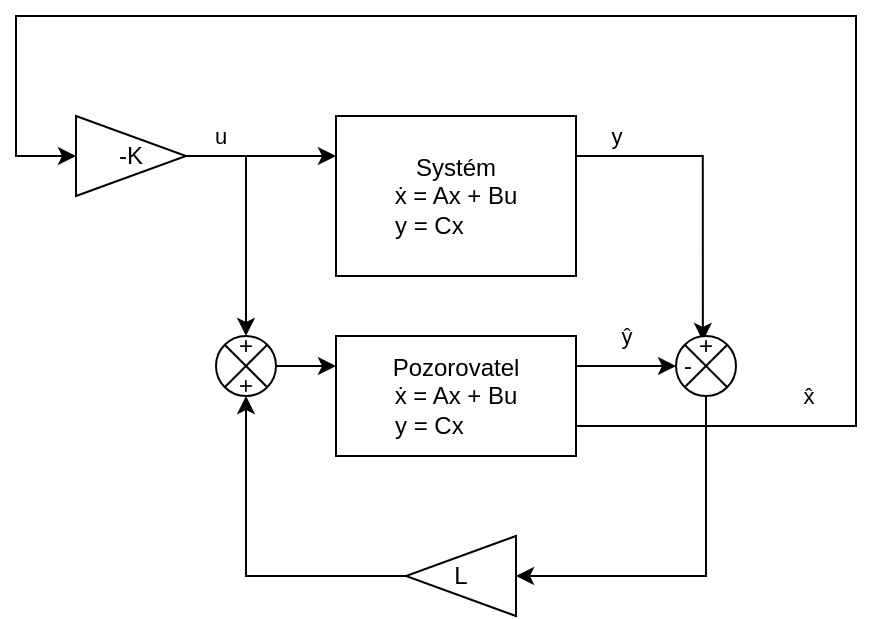 <mxfile version="20.2.3" type="device"><diagram id="0vtABBlecuMurkdcelyp" name="Page-1"><mxGraphModel dx="687" dy="375" grid="1" gridSize="10" guides="1" tooltips="1" connect="1" arrows="1" fold="1" page="1" pageScale="1" pageWidth="850" pageHeight="1100" math="0" shadow="0"><root><mxCell id="0"/><mxCell id="1" parent="0"/><mxCell id="2rAEzdnfbdEEVwT5SHV3-30" value="ŷ" style="edgeStyle=orthogonalEdgeStyle;rounded=0;orthogonalLoop=1;jettySize=auto;html=1;exitX=1;exitY=0.25;exitDx=0;exitDy=0;entryX=0;entryY=0.5;entryDx=0;entryDy=0;" parent="1" source="2rAEzdnfbdEEVwT5SHV3-2" target="2rAEzdnfbdEEVwT5SHV3-52" edge="1"><mxGeometry y="15" relative="1" as="geometry"><mxPoint x="360.0" y="255" as="targetPoint"/><Array as="points"><mxPoint x="370" y="255"/></Array><mxPoint as="offset"/></mxGeometry></mxCell><mxCell id="2rAEzdnfbdEEVwT5SHV3-60" value="x̂" style="edgeStyle=orthogonalEdgeStyle;rounded=0;orthogonalLoop=1;jettySize=auto;html=1;exitX=1;exitY=0.75;exitDx=0;exitDy=0;entryX=0;entryY=0.5;entryDx=0;entryDy=0;" parent="1" source="2rAEzdnfbdEEVwT5SHV3-2" target="2rAEzdnfbdEEVwT5SHV3-61" edge="1"><mxGeometry x="-0.733" y="15" relative="1" as="geometry"><mxPoint x="460" y="285" as="targetPoint"/><Array as="points"><mxPoint x="460" y="285"/><mxPoint x="460" y="80"/><mxPoint x="40" y="80"/><mxPoint x="40" y="150"/></Array><mxPoint as="offset"/></mxGeometry></mxCell><mxCell id="2rAEzdnfbdEEVwT5SHV3-2" value="Pozorovatel&lt;br&gt;ẋ = Ax + Bu&lt;br&gt;y = Cx&amp;nbsp; &amp;nbsp; &amp;nbsp; &amp;nbsp;&amp;nbsp;" style="rounded=0;whiteSpace=wrap;html=1;" parent="1" vertex="1"><mxGeometry x="200" y="240" width="120" height="60" as="geometry"/></mxCell><mxCell id="2rAEzdnfbdEEVwT5SHV3-16" value="" style="group" parent="1" vertex="1" connectable="0"><mxGeometry x="140" y="240" width="30" height="30" as="geometry"/></mxCell><mxCell id="2rAEzdnfbdEEVwT5SHV3-37" value="" style="group" parent="2rAEzdnfbdEEVwT5SHV3-16" vertex="1" connectable="0"><mxGeometry width="30" height="30" as="geometry"/></mxCell><mxCell id="2rAEzdnfbdEEVwT5SHV3-17" value="" style="shape=sumEllipse;perimeter=ellipsePerimeter;whiteSpace=wrap;html=1;backgroundOutline=1;" parent="2rAEzdnfbdEEVwT5SHV3-37" vertex="1"><mxGeometry width="30" height="30" as="geometry"/></mxCell><mxCell id="2rAEzdnfbdEEVwT5SHV3-18" value="+" style="text;html=1;strokeColor=none;fillColor=none;align=center;verticalAlign=middle;whiteSpace=wrap;rounded=0;" parent="2rAEzdnfbdEEVwT5SHV3-37" vertex="1"><mxGeometry x="11.875" y="2.5" width="6.25" height="5" as="geometry"/></mxCell><mxCell id="2rAEzdnfbdEEVwT5SHV3-19" value="+" style="text;html=1;strokeColor=none;fillColor=none;align=center;verticalAlign=middle;whiteSpace=wrap;rounded=0;rotation=90;" parent="2rAEzdnfbdEEVwT5SHV3-37" vertex="1"><mxGeometry x="11.875" y="22.5" width="6.25" height="5" as="geometry"/></mxCell><mxCell id="2rAEzdnfbdEEVwT5SHV3-20" value="&amp;nbsp;" style="text;html=1;strokeColor=none;fillColor=none;align=center;verticalAlign=middle;whiteSpace=wrap;rounded=0;" parent="2rAEzdnfbdEEVwT5SHV3-37" vertex="1"><mxGeometry x="2.5" y="12.5" width="6.25" height="5" as="geometry"/></mxCell><mxCell id="2rAEzdnfbdEEVwT5SHV3-22" style="edgeStyle=orthogonalEdgeStyle;rounded=0;orthogonalLoop=1;jettySize=auto;html=1;entryX=0;entryY=0.25;entryDx=0;entryDy=0;" parent="1" source="2rAEzdnfbdEEVwT5SHV3-17" target="2rAEzdnfbdEEVwT5SHV3-2" edge="1"><mxGeometry relative="1" as="geometry"/></mxCell><mxCell id="2rAEzdnfbdEEVwT5SHV3-25" value="u" style="endArrow=classic;html=1;rounded=0;entryX=0;entryY=0.25;entryDx=0;entryDy=0;exitX=1;exitY=0.5;exitDx=0;exitDy=0;" parent="1" source="2rAEzdnfbdEEVwT5SHV3-61" target="2rAEzdnfbdEEVwT5SHV3-28" edge="1"><mxGeometry x="-0.556" y="10" width="50" height="50" relative="1" as="geometry"><mxPoint x="110" y="140" as="sourcePoint"/><mxPoint x="200" y="145" as="targetPoint"/><mxPoint as="offset"/></mxGeometry></mxCell><mxCell id="2rAEzdnfbdEEVwT5SHV3-31" value="y" style="edgeStyle=orthogonalEdgeStyle;rounded=0;orthogonalLoop=1;jettySize=auto;html=1;exitX=1;exitY=0.25;exitDx=0;exitDy=0;entryX=0.25;entryY=0;entryDx=0;entryDy=0;" parent="1" source="2rAEzdnfbdEEVwT5SHV3-28" target="2rAEzdnfbdEEVwT5SHV3-53" edge="1"><mxGeometry x="-0.742" y="10" relative="1" as="geometry"><mxPoint x="375" y="240" as="targetPoint"/><mxPoint as="offset"/></mxGeometry></mxCell><mxCell id="2rAEzdnfbdEEVwT5SHV3-28" value="Systém&lt;br&gt;ẋ = Ax + Bu&lt;br&gt;y = Cx&amp;nbsp; &amp;nbsp; &amp;nbsp; &amp;nbsp;&amp;nbsp;" style="rounded=0;whiteSpace=wrap;html=1;" parent="1" vertex="1"><mxGeometry x="200" y="130" width="120" height="80" as="geometry"/></mxCell><mxCell id="2rAEzdnfbdEEVwT5SHV3-51" value="" style="group" parent="1" vertex="1" connectable="0"><mxGeometry x="370" y="240" width="30" height="30" as="geometry"/></mxCell><mxCell id="2rAEzdnfbdEEVwT5SHV3-52" value="" style="shape=sumEllipse;perimeter=ellipsePerimeter;whiteSpace=wrap;html=1;backgroundOutline=1;" parent="2rAEzdnfbdEEVwT5SHV3-51" vertex="1"><mxGeometry width="30" height="30" as="geometry"/></mxCell><mxCell id="2rAEzdnfbdEEVwT5SHV3-53" value="+" style="text;html=1;strokeColor=none;fillColor=none;align=center;verticalAlign=middle;whiteSpace=wrap;rounded=0;" parent="2rAEzdnfbdEEVwT5SHV3-51" vertex="1"><mxGeometry x="11.875" y="2.5" width="6.25" height="5" as="geometry"/></mxCell><mxCell id="2rAEzdnfbdEEVwT5SHV3-55" value="-" style="text;html=1;strokeColor=none;fillColor=none;align=center;verticalAlign=middle;whiteSpace=wrap;rounded=0;" parent="2rAEzdnfbdEEVwT5SHV3-51" vertex="1"><mxGeometry x="2.5" y="12.5" width="6.25" height="5" as="geometry"/></mxCell><mxCell id="2rAEzdnfbdEEVwT5SHV3-59" style="edgeStyle=orthogonalEdgeStyle;rounded=0;orthogonalLoop=1;jettySize=auto;html=1;exitX=0;exitY=0.5;exitDx=0;exitDy=0;entryX=0.5;entryY=1;entryDx=0;entryDy=0;" parent="1" source="2rAEzdnfbdEEVwT5SHV3-57" target="2rAEzdnfbdEEVwT5SHV3-17" edge="1"><mxGeometry relative="1" as="geometry"/></mxCell><mxCell id="2rAEzdnfbdEEVwT5SHV3-57" value="L" style="triangle;whiteSpace=wrap;html=1;flipH=1;" parent="1" vertex="1"><mxGeometry x="235" y="340" width="55" height="40" as="geometry"/></mxCell><mxCell id="2rAEzdnfbdEEVwT5SHV3-58" style="edgeStyle=orthogonalEdgeStyle;rounded=0;orthogonalLoop=1;jettySize=auto;html=1;exitX=0.5;exitY=1;exitDx=0;exitDy=0;entryX=1;entryY=0.5;entryDx=0;entryDy=0;" parent="1" source="2rAEzdnfbdEEVwT5SHV3-52" target="2rAEzdnfbdEEVwT5SHV3-57" edge="1"><mxGeometry relative="1" as="geometry"/></mxCell><mxCell id="2rAEzdnfbdEEVwT5SHV3-63" style="edgeStyle=orthogonalEdgeStyle;rounded=0;orthogonalLoop=1;jettySize=auto;html=1;exitX=1;exitY=0.5;exitDx=0;exitDy=0;entryX=0.5;entryY=0;entryDx=0;entryDy=0;" parent="1" source="2rAEzdnfbdEEVwT5SHV3-61" target="2rAEzdnfbdEEVwT5SHV3-17" edge="1"><mxGeometry relative="1" as="geometry"/></mxCell><mxCell id="2rAEzdnfbdEEVwT5SHV3-61" value="-K" style="triangle;whiteSpace=wrap;html=1;" parent="1" vertex="1"><mxGeometry x="70" y="130" width="55" height="40" as="geometry"/></mxCell></root></mxGraphModel></diagram></mxfile>